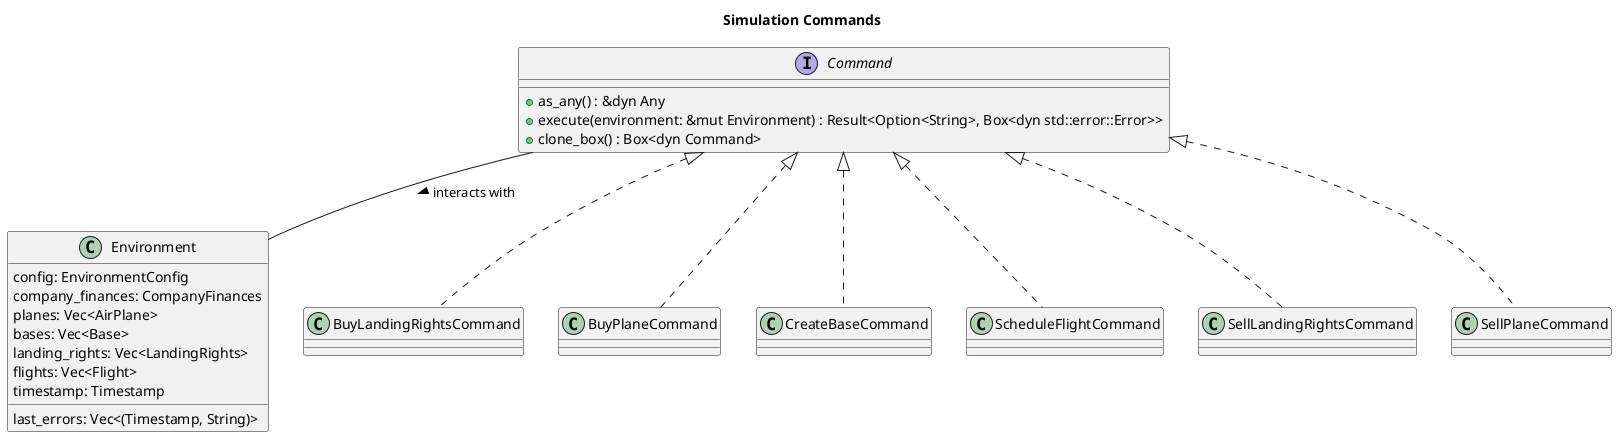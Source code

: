 @startuml simulation_commands

title Simulation Commands

class Environment {
    config: EnvironmentConfig
    company_finances: CompanyFinances
    planes: Vec<AirPlane>
    bases: Vec<Base>
    landing_rights: Vec<LandingRights>
    flights: Vec<Flight>
    timestamp: Timestamp
    last_errors: Vec<(Timestamp, String)>
}

interface Command {
    +as_any() : &dyn Any
    +execute(environment: &mut Environment) : Result<Option<String>, Box<dyn std::error::Error>>
    +clone_box() : Box<dyn Command>
}

class BuyLandingRightsCommand {
}
class BuyPlaneCommand {
}
class CreateBaseCommand {
}
class ScheduleFlightCommand {
}
class SellLandingRightsCommand {
}
class SellPlaneCommand {
}

Command <|.. BuyLandingRightsCommand
Command <|.. BuyPlaneCommand
Command <|.. CreateBaseCommand
Command <|.. ScheduleFlightCommand
Command <|.. SellLandingRightsCommand
Command <|.. SellPlaneCommand

Command -- Environment: interacts with >
@enduml
